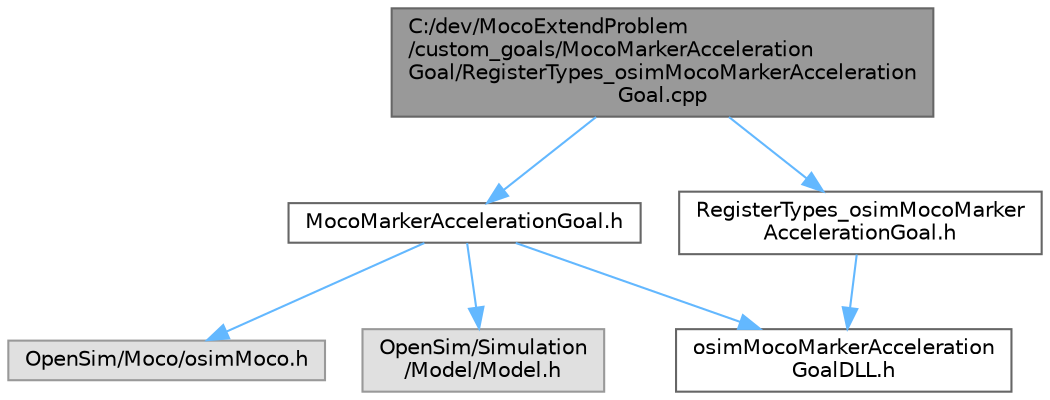 digraph "C:/dev/MocoExtendProblem/custom_goals/MocoMarkerAccelerationGoal/RegisterTypes_osimMocoMarkerAccelerationGoal.cpp"
{
 // LATEX_PDF_SIZE
  bgcolor="transparent";
  edge [fontname=Helvetica,fontsize=10,labelfontname=Helvetica,labelfontsize=10];
  node [fontname=Helvetica,fontsize=10,shape=box,height=0.2,width=0.4];
  Node1 [id="Node000001",label="C:/dev/MocoExtendProblem\l/custom_goals/MocoMarkerAcceleration\lGoal/RegisterTypes_osimMocoMarkerAcceleration\lGoal.cpp",height=0.2,width=0.4,color="gray40", fillcolor="grey60", style="filled", fontcolor="black",tooltip=" "];
  Node1 -> Node2 [id="edge1_Node000001_Node000002",color="steelblue1",style="solid",tooltip=" "];
  Node2 [id="Node000002",label="MocoMarkerAccelerationGoal.h",height=0.2,width=0.4,color="grey40", fillcolor="white", style="filled",URL="$_moco_marker_acceleration_goal_2_moco_marker_acceleration_goal_8h.html",tooltip=" "];
  Node2 -> Node3 [id="edge2_Node000002_Node000003",color="steelblue1",style="solid",tooltip=" "];
  Node3 [id="Node000003",label="OpenSim/Moco/osimMoco.h",height=0.2,width=0.4,color="grey60", fillcolor="#E0E0E0", style="filled",tooltip=" "];
  Node2 -> Node4 [id="edge3_Node000002_Node000004",color="steelblue1",style="solid",tooltip=" "];
  Node4 [id="Node000004",label="OpenSim/Simulation\l/Model/Model.h",height=0.2,width=0.4,color="grey60", fillcolor="#E0E0E0", style="filled",tooltip=" "];
  Node2 -> Node5 [id="edge4_Node000002_Node000005",color="steelblue1",style="solid",tooltip=" "];
  Node5 [id="Node000005",label="osimMocoMarkerAcceleration\lGoalDLL.h",height=0.2,width=0.4,color="grey40", fillcolor="white", style="filled",URL="$_moco_marker_acceleration_goal_2osim_moco_marker_acceleration_goal_d_l_l_8h.html",tooltip=" "];
  Node1 -> Node6 [id="edge5_Node000001_Node000006",color="steelblue1",style="solid",tooltip=" "];
  Node6 [id="Node000006",label="RegisterTypes_osimMocoMarker\lAccelerationGoal.h",height=0.2,width=0.4,color="grey40", fillcolor="white", style="filled",URL="$_moco_marker_acceleration_goal_2_register_types__osim_moco_marker_acceleration_goal_8h.html",tooltip=" "];
  Node6 -> Node5 [id="edge6_Node000006_Node000005",color="steelblue1",style="solid",tooltip=" "];
}
